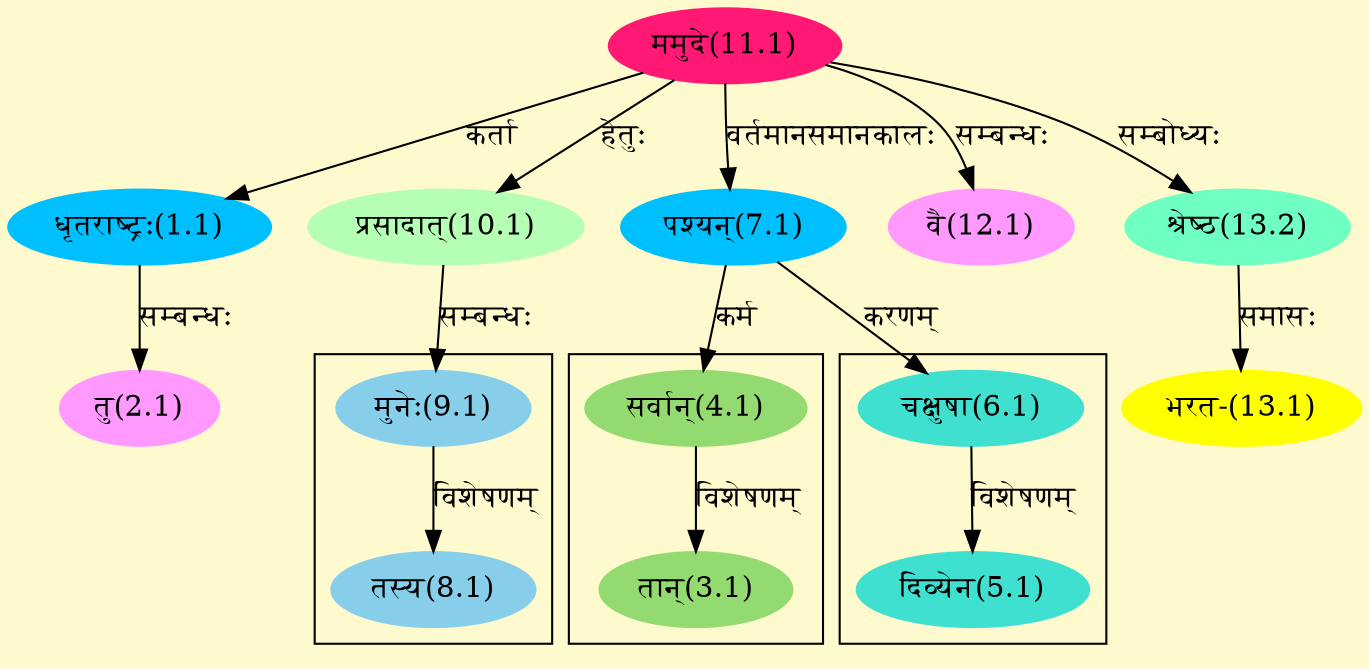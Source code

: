digraph G{
rankdir=BT;
 compound=true;
 bgcolor="lemonchiffon1";

subgraph cluster_1{
Node3_1 [style=filled, color="#93DB70" label = "तान्(3.1)"]
Node4_1 [style=filled, color="#93DB70" label = "सर्वान्(4.1)"]

}

subgraph cluster_2{
Node5_1 [style=filled, color="#40E0D0" label = "दिव्येन(5.1)"]
Node6_1 [style=filled, color="#40E0D0" label = "चक्षुषा(6.1)"]

}

subgraph cluster_3{
Node8_1 [style=filled, color="#87CEEB" label = "तस्य(8.1)"]
Node9_1 [style=filled, color="#87CEEB" label = "मुनेः(9.1)"]

}
Node1_1 [style=filled, color="#00BFFF" label = "धृतराष्ट्रः(1.1)"]
Node11_1 [style=filled, color="#FF1975" label = "ममुदे(11.1)"]
Node2_1 [style=filled, color="#FF99FF" label = "तु(2.1)"]
Node4_1 [style=filled, color="#93DB70" label = "सर्वान्(4.1)"]
Node7_1 [style=filled, color="#00BFFF" label = "पश्यन्(7.1)"]
Node6_1 [style=filled, color="#40E0D0" label = "चक्षुषा(6.1)"]
Node9_1 [style=filled, color="#87CEEB" label = "मुनेः(9.1)"]
Node10_1 [style=filled, color="#B4FFB4" label = "प्रसादात्(10.1)"]
Node [style=filled, color="" label = "()"]
Node12_1 [style=filled, color="#FF99FF" label = "वै(12.1)"]
Node13_1 [style=filled, color="#FFFF00" label = "भरत-(13.1)"]
Node13_2 [style=filled, color="#6FFFC3" label = "श्रेष्ठ(13.2)"]
/* Start of Relations section */

Node1_1 -> Node11_1 [  label="कर्ता"  dir="back" ]
Node2_1 -> Node1_1 [  label="सम्बन्धः"  dir="back" ]
Node3_1 -> Node4_1 [  label="विशेषणम्"  dir="back" ]
Node4_1 -> Node7_1 [  label="कर्म"  dir="back" ]
Node5_1 -> Node6_1 [  label="विशेषणम्"  dir="back" ]
Node6_1 -> Node7_1 [  label="करणम्"  dir="back" ]
Node7_1 -> Node11_1 [  label="वर्तमानसमानकालः"  dir="back" ]
Node8_1 -> Node9_1 [  label="विशेषणम्"  dir="back" ]
Node9_1 -> Node10_1 [  label="सम्बन्धः"  dir="back" ]
Node10_1 -> Node11_1 [  label="हेतुः"  dir="back" ]
Node12_1 -> Node11_1 [  label="सम्बन्धः"  dir="back" ]
Node13_1 -> Node13_2 [  label="समासः"  dir="back" ]
Node13_2 -> Node11_1 [  label="सम्बोध्यः"  dir="back" ]
}
